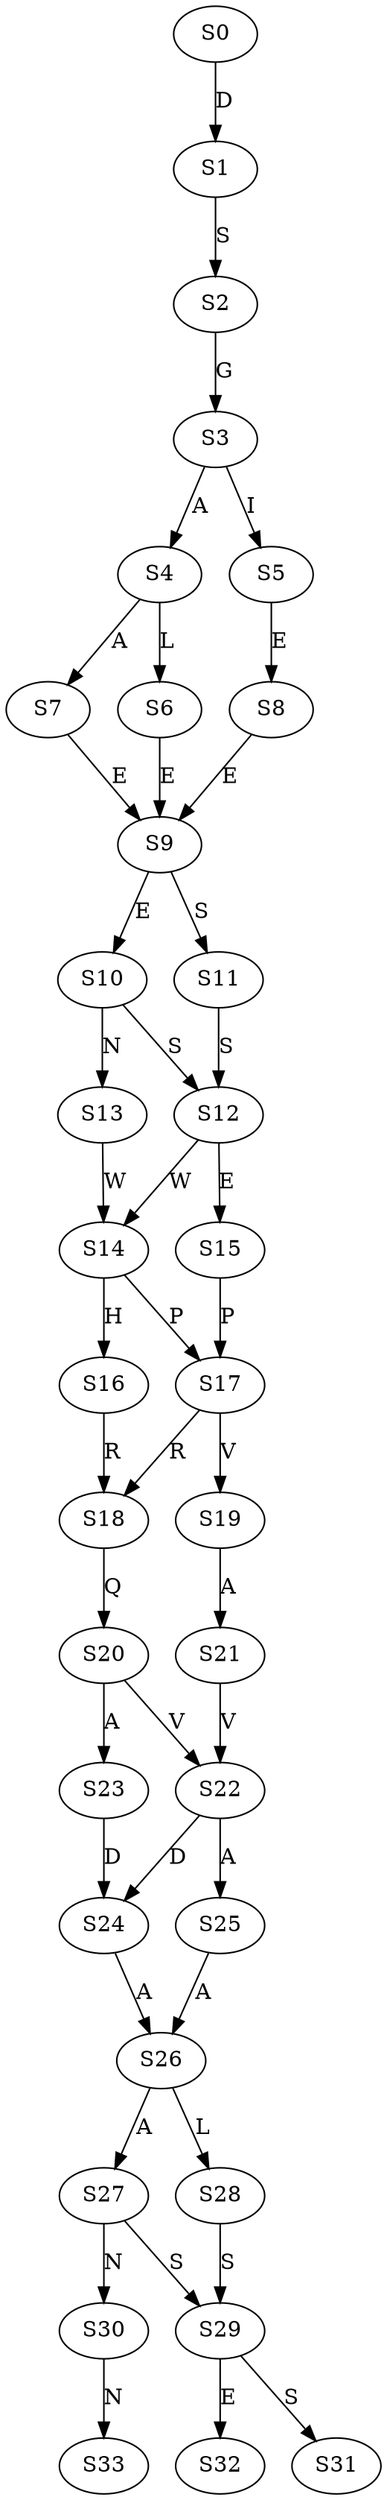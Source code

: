 strict digraph  {
	S0 -> S1 [ label = D ];
	S1 -> S2 [ label = S ];
	S2 -> S3 [ label = G ];
	S3 -> S4 [ label = A ];
	S3 -> S5 [ label = I ];
	S4 -> S6 [ label = L ];
	S4 -> S7 [ label = A ];
	S5 -> S8 [ label = E ];
	S6 -> S9 [ label = E ];
	S7 -> S9 [ label = E ];
	S8 -> S9 [ label = E ];
	S9 -> S10 [ label = E ];
	S9 -> S11 [ label = S ];
	S10 -> S12 [ label = S ];
	S10 -> S13 [ label = N ];
	S11 -> S12 [ label = S ];
	S12 -> S14 [ label = W ];
	S12 -> S15 [ label = E ];
	S13 -> S14 [ label = W ];
	S14 -> S16 [ label = H ];
	S14 -> S17 [ label = P ];
	S15 -> S17 [ label = P ];
	S16 -> S18 [ label = R ];
	S17 -> S19 [ label = V ];
	S17 -> S18 [ label = R ];
	S18 -> S20 [ label = Q ];
	S19 -> S21 [ label = A ];
	S20 -> S22 [ label = V ];
	S20 -> S23 [ label = A ];
	S21 -> S22 [ label = V ];
	S22 -> S24 [ label = D ];
	S22 -> S25 [ label = A ];
	S23 -> S24 [ label = D ];
	S24 -> S26 [ label = A ];
	S25 -> S26 [ label = A ];
	S26 -> S27 [ label = A ];
	S26 -> S28 [ label = L ];
	S27 -> S29 [ label = S ];
	S27 -> S30 [ label = N ];
	S28 -> S29 [ label = S ];
	S29 -> S31 [ label = S ];
	S29 -> S32 [ label = E ];
	S30 -> S33 [ label = N ];
}
